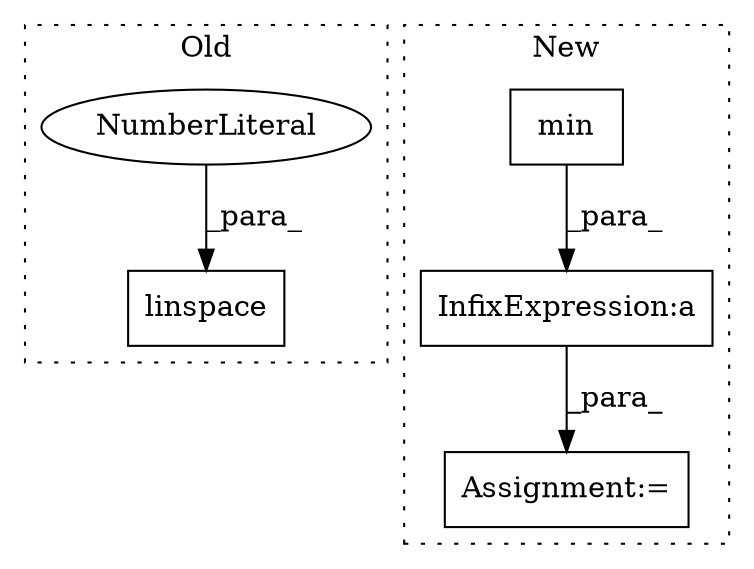 digraph G {
subgraph cluster0 {
1 [label="linspace" a="32" s="1093,1125" l="9,1" shape="box"];
3 [label="NumberLiteral" a="34" s="1122" l="3" shape="ellipse"];
label = "Old";
style="dotted";
}
subgraph cluster1 {
2 [label="min" a="32" s="1431,1439" l="4,1" shape="box"];
4 [label="Assignment:=" a="7" s="1554" l="1" shape="box"];
5 [label="InfixExpression:a" a="27" s="1571" l="3" shape="box"];
label = "New";
style="dotted";
}
2 -> 5 [label="_para_"];
3 -> 1 [label="_para_"];
5 -> 4 [label="_para_"];
}